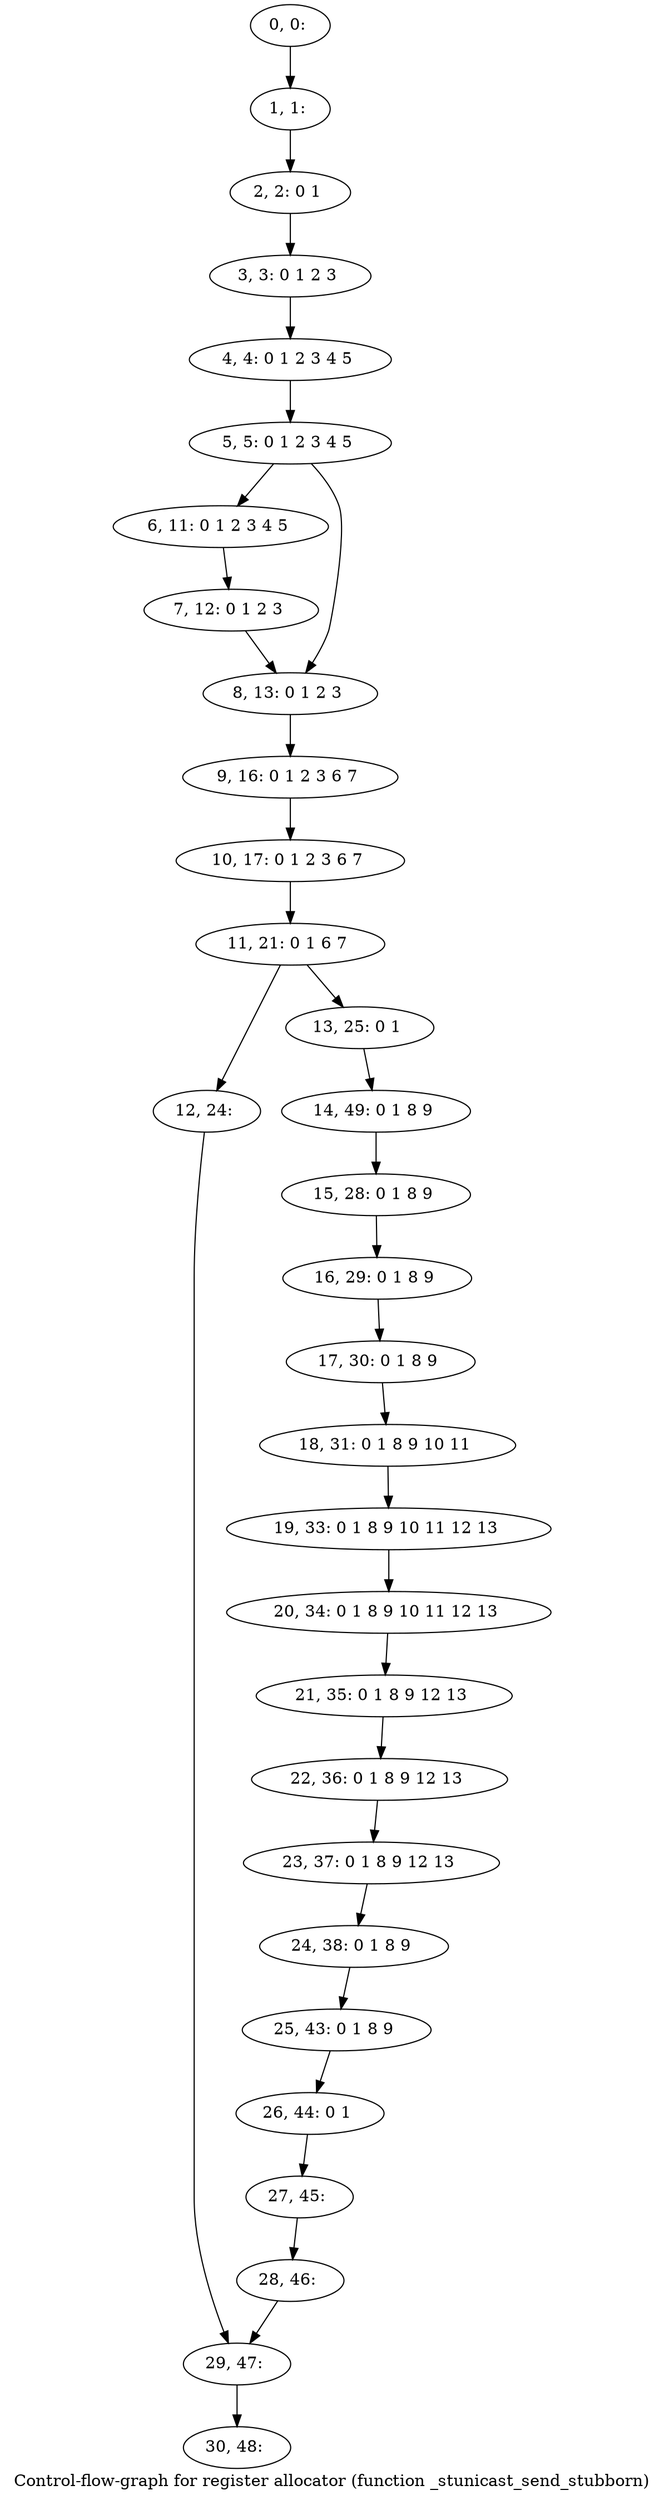 digraph G {
graph [label="Control-flow-graph for register allocator (function _stunicast_send_stubborn)"]
0[label="0, 0: "];
1[label="1, 1: "];
2[label="2, 2: 0 1 "];
3[label="3, 3: 0 1 2 3 "];
4[label="4, 4: 0 1 2 3 4 5 "];
5[label="5, 5: 0 1 2 3 4 5 "];
6[label="6, 11: 0 1 2 3 4 5 "];
7[label="7, 12: 0 1 2 3 "];
8[label="8, 13: 0 1 2 3 "];
9[label="9, 16: 0 1 2 3 6 7 "];
10[label="10, 17: 0 1 2 3 6 7 "];
11[label="11, 21: 0 1 6 7 "];
12[label="12, 24: "];
13[label="13, 25: 0 1 "];
14[label="14, 49: 0 1 8 9 "];
15[label="15, 28: 0 1 8 9 "];
16[label="16, 29: 0 1 8 9 "];
17[label="17, 30: 0 1 8 9 "];
18[label="18, 31: 0 1 8 9 10 11 "];
19[label="19, 33: 0 1 8 9 10 11 12 13 "];
20[label="20, 34: 0 1 8 9 10 11 12 13 "];
21[label="21, 35: 0 1 8 9 12 13 "];
22[label="22, 36: 0 1 8 9 12 13 "];
23[label="23, 37: 0 1 8 9 12 13 "];
24[label="24, 38: 0 1 8 9 "];
25[label="25, 43: 0 1 8 9 "];
26[label="26, 44: 0 1 "];
27[label="27, 45: "];
28[label="28, 46: "];
29[label="29, 47: "];
30[label="30, 48: "];
0->1 ;
1->2 ;
2->3 ;
3->4 ;
4->5 ;
5->6 ;
5->8 ;
6->7 ;
7->8 ;
8->9 ;
9->10 ;
10->11 ;
11->12 ;
11->13 ;
12->29 ;
13->14 ;
14->15 ;
15->16 ;
16->17 ;
17->18 ;
18->19 ;
19->20 ;
20->21 ;
21->22 ;
22->23 ;
23->24 ;
24->25 ;
25->26 ;
26->27 ;
27->28 ;
28->29 ;
29->30 ;
}

